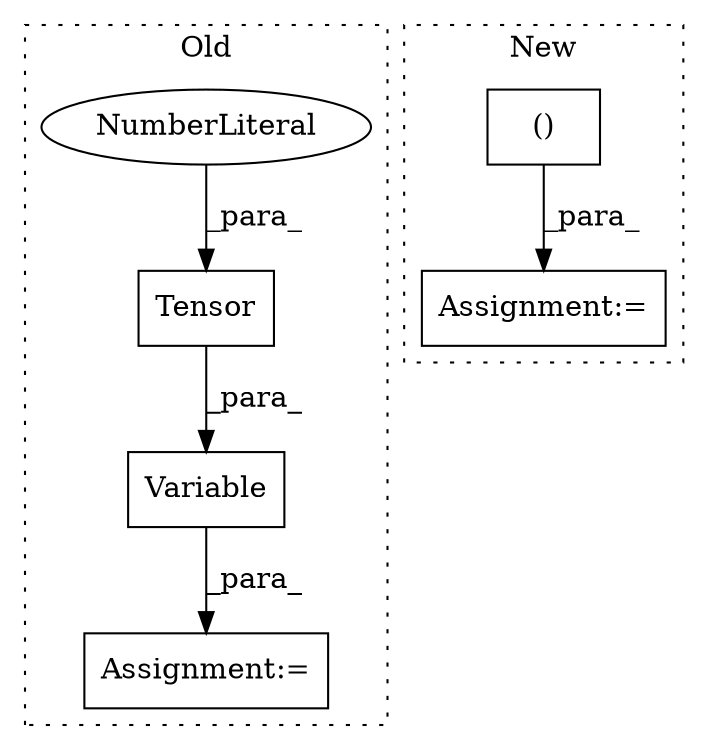 digraph G {
subgraph cluster0 {
1 [label="Tensor" a="32" s="4546,4571" l="7,1" shape="box"];
3 [label="Assignment:=" a="7" s="4653" l="1" shape="box"];
5 [label="Variable" a="32" s="4669,4688" l="9,1" shape="box"];
6 [label="NumberLiteral" a="34" s="4553" l="1" shape="ellipse"];
label = "Old";
style="dotted";
}
subgraph cluster1 {
2 [label="()" a="106" s="4323" l="30" shape="box"];
4 [label="Assignment:=" a="7" s="4429" l="1" shape="box"];
label = "New";
style="dotted";
}
1 -> 5 [label="_para_"];
2 -> 4 [label="_para_"];
5 -> 3 [label="_para_"];
6 -> 1 [label="_para_"];
}